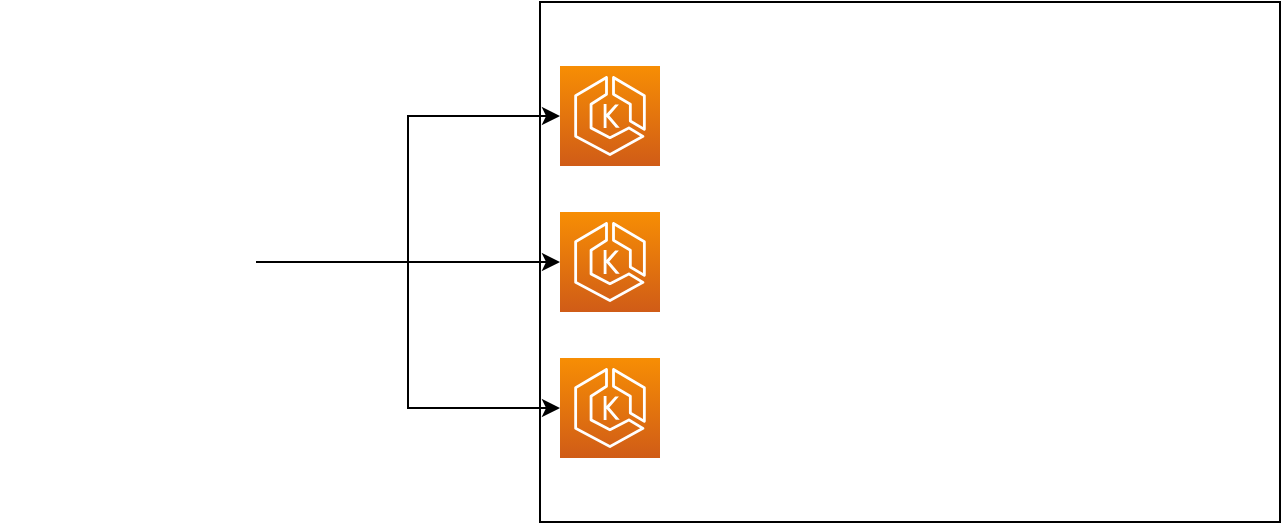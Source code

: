 <mxfile pages="1" version="11.2.8" type="github"><diagram id="NBPuzCypRXBQdF8foFL0" name="Page-1"><mxGraphModel dx="786" dy="427" grid="1" gridSize="10" guides="1" tooltips="1" connect="1" arrows="1" fold="1" page="1" pageScale="1" pageWidth="850" pageHeight="1100" math="0" shadow="0"><root><mxCell id="0"/><mxCell id="1" parent="0"/><mxCell id="xN7jr2UZnoJrKYOVDy-h-2" value="" style="rounded=0;whiteSpace=wrap;html=1;" vertex="1" parent="1"><mxGeometry x="390" y="120" width="370" height="260" as="geometry"/></mxCell><mxCell id="xN7jr2UZnoJrKYOVDy-h-16" style="edgeStyle=orthogonalEdgeStyle;rounded=0;orthogonalLoop=1;jettySize=auto;html=1;" edge="1" parent="1" source="xN7jr2UZnoJrKYOVDy-h-3" target="xN7jr2UZnoJrKYOVDy-h-6"><mxGeometry relative="1" as="geometry"><mxPoint x="380" y="240" as="sourcePoint"/></mxGeometry></mxCell><mxCell id="xN7jr2UZnoJrKYOVDy-h-17" style="edgeStyle=orthogonalEdgeStyle;rounded=0;orthogonalLoop=1;jettySize=auto;html=1;exitX=1;exitY=0.5;exitDx=0;exitDy=0;" edge="1" parent="1" source="xN7jr2UZnoJrKYOVDy-h-3" target="xN7jr2UZnoJrKYOVDy-h-7"><mxGeometry relative="1" as="geometry"/></mxCell><mxCell id="xN7jr2UZnoJrKYOVDy-h-18" style="edgeStyle=orthogonalEdgeStyle;rounded=0;orthogonalLoop=1;jettySize=auto;html=1;exitX=1;exitY=0.5;exitDx=0;exitDy=0;" edge="1" parent="1" source="xN7jr2UZnoJrKYOVDy-h-3" target="xN7jr2UZnoJrKYOVDy-h-8"><mxGeometry relative="1" as="geometry"/></mxCell><mxCell id="xN7jr2UZnoJrKYOVDy-h-3" value="" style="shape=image;html=1;verticalAlign=top;verticalLabelPosition=bottom;labelBackgroundColor=#ffffff;imageAspect=0;aspect=fixed;image=https://cdn2.iconfinder.com/data/icons/amazon-aws-stencils/100/Compute__Networking_copy_Elastic_Load_Balancing-128.png" vertex="1" parent="1"><mxGeometry x="120" y="186" width="128" height="128" as="geometry"/></mxCell><mxCell id="xN7jr2UZnoJrKYOVDy-h-6" value="" style="outlineConnect=0;fontColor=#232F3E;gradientColor=#F78E04;gradientDirection=north;fillColor=#D05C17;strokeColor=#ffffff;dashed=0;verticalLabelPosition=bottom;verticalAlign=top;align=center;html=1;fontSize=12;fontStyle=0;aspect=fixed;shape=mxgraph.aws4.resourceIcon;resIcon=mxgraph.aws4.eks;" vertex="1" parent="1"><mxGeometry x="400" y="152" width="50" height="50" as="geometry"/></mxCell><mxCell id="xN7jr2UZnoJrKYOVDy-h-7" value="" style="outlineConnect=0;fontColor=#232F3E;gradientColor=#F78E04;gradientDirection=north;fillColor=#D05C17;strokeColor=#ffffff;dashed=0;verticalLabelPosition=bottom;verticalAlign=top;align=center;html=1;fontSize=12;fontStyle=0;aspect=fixed;shape=mxgraph.aws4.resourceIcon;resIcon=mxgraph.aws4.eks;" vertex="1" parent="1"><mxGeometry x="400" y="225" width="50" height="50" as="geometry"/></mxCell><mxCell id="xN7jr2UZnoJrKYOVDy-h-8" value="" style="outlineConnect=0;fontColor=#232F3E;gradientColor=#F78E04;gradientDirection=north;fillColor=#D05C17;strokeColor=#ffffff;dashed=0;verticalLabelPosition=bottom;verticalAlign=top;align=center;html=1;fontSize=12;fontStyle=0;aspect=fixed;shape=mxgraph.aws4.resourceIcon;resIcon=mxgraph.aws4.eks;" vertex="1" parent="1"><mxGeometry x="400" y="298" width="50" height="50" as="geometry"/></mxCell><mxCell id="xN7jr2UZnoJrKYOVDy-h-11" value="" style="shape=image;html=1;verticalAlign=top;verticalLabelPosition=bottom;labelBackgroundColor=#ffffff;imageAspect=0;aspect=fixed;image=https://cdn3.iconfinder.com/data/icons/travelling-icon-set/800/helm-128.png" vertex="1" parent="1"><mxGeometry x="520" y="158" width="28" height="28" as="geometry"/></mxCell><mxCell id="xN7jr2UZnoJrKYOVDy-h-12" value="" style="shape=image;html=1;verticalAlign=top;verticalLabelPosition=bottom;labelBackgroundColor=#ffffff;imageAspect=0;aspect=fixed;image=https://cdn3.iconfinder.com/data/icons/travelling-icon-set/800/helm-128.png" vertex="1" parent="1"><mxGeometry x="520" y="211" width="28" height="28" as="geometry"/></mxCell><mxCell id="xN7jr2UZnoJrKYOVDy-h-13" value="" style="shape=image;html=1;verticalAlign=top;verticalLabelPosition=bottom;labelBackgroundColor=#ffffff;imageAspect=0;aspect=fixed;image=https://cdn3.iconfinder.com/data/icons/travelling-icon-set/800/helm-128.png" vertex="1" parent="1"><mxGeometry x="520" y="270" width="28" height="28" as="geometry"/></mxCell><mxCell id="xN7jr2UZnoJrKYOVDy-h-14" value="" style="shape=image;html=1;verticalAlign=top;verticalLabelPosition=bottom;labelBackgroundColor=#ffffff;imageAspect=0;aspect=fixed;image=https://cdn3.iconfinder.com/data/icons/travelling-icon-set/800/helm-128.png" vertex="1" parent="1"><mxGeometry x="522" y="330" width="28" height="28" as="geometry"/></mxCell></root></mxGraphModel></diagram></mxfile>
